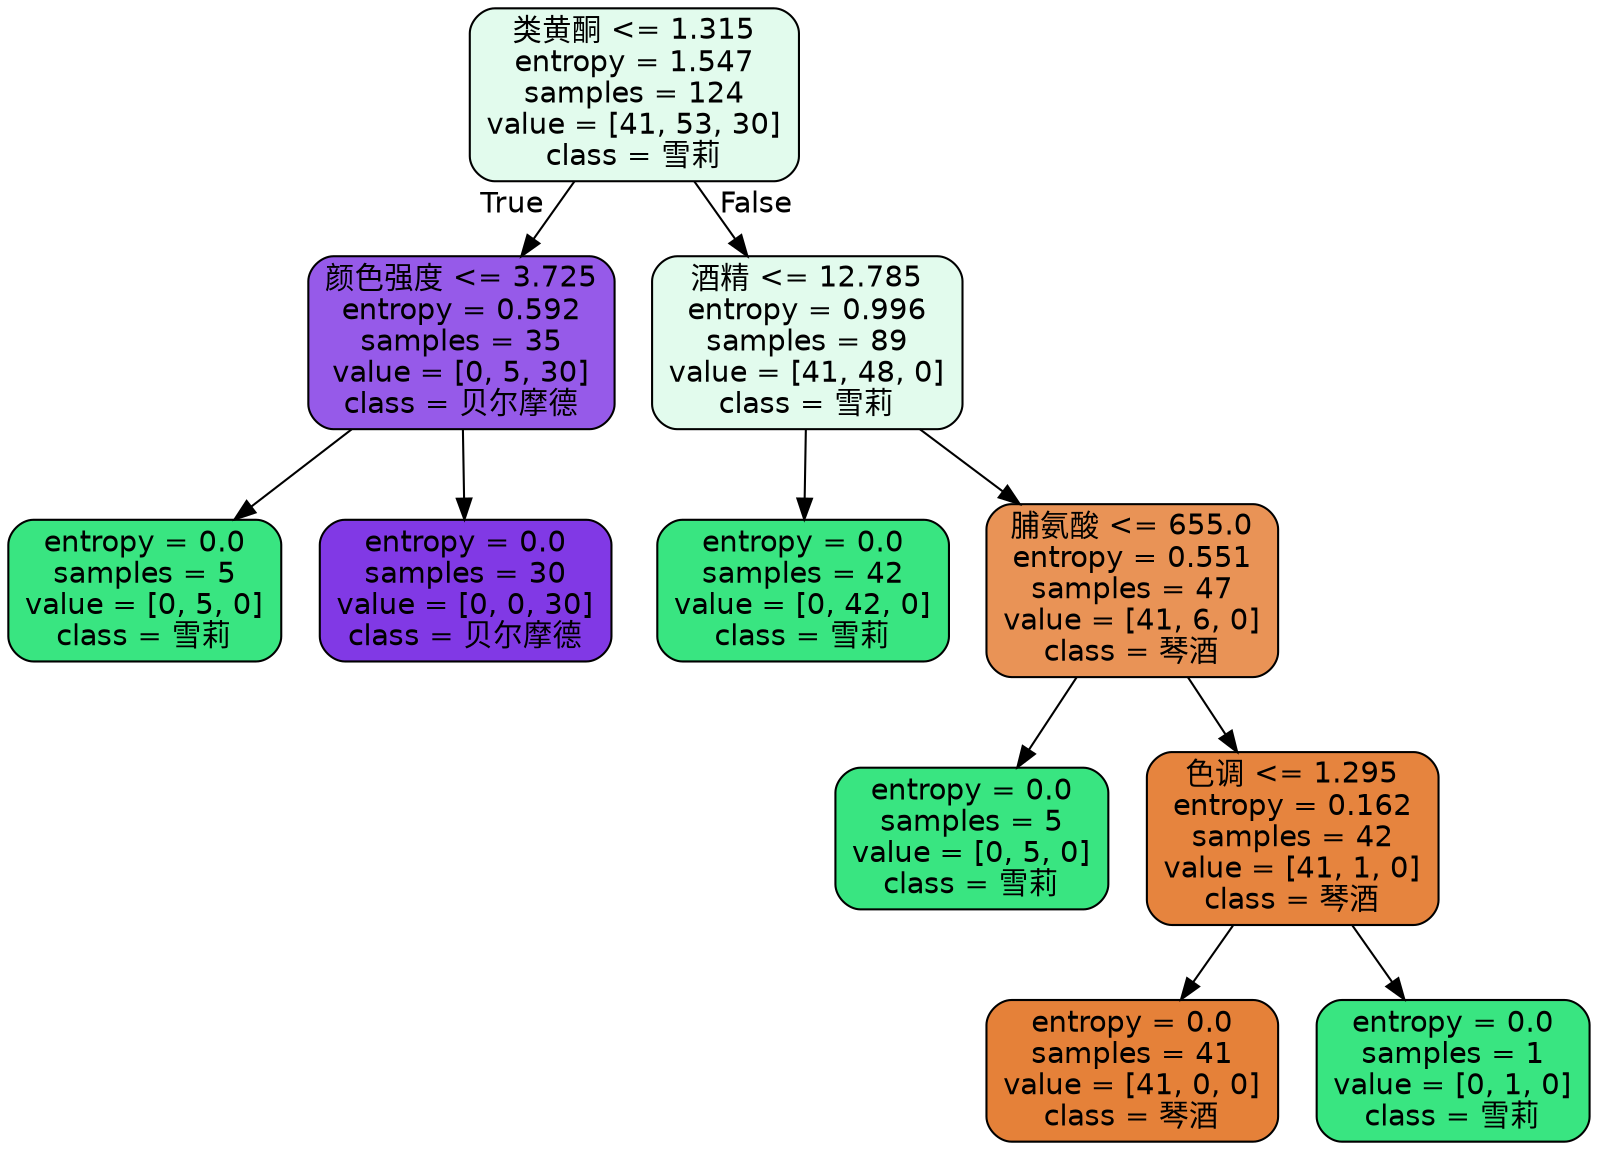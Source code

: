 digraph Tree {
node [shape=box, style="filled, rounded", color="black", fontname=helvetica] ;
edge [fontname=helvetica] ;
0 [label="类黄酮 <= 1.315\nentropy = 1.547\nsamples = 124\nvalue = [41, 53, 30]\nclass = 雪莉", fillcolor="#e2fbed"] ;
1 [label="颜色强度 <= 3.725\nentropy = 0.592\nsamples = 35\nvalue = [0, 5, 30]\nclass = 贝尔摩德", fillcolor="#965ae9"] ;
0 -> 1 [labeldistance=2.5, labelangle=45, headlabel="True"] ;
2 [label="entropy = 0.0\nsamples = 5\nvalue = [0, 5, 0]\nclass = 雪莉", fillcolor="#39e581"] ;
1 -> 2 ;
3 [label="entropy = 0.0\nsamples = 30\nvalue = [0, 0, 30]\nclass = 贝尔摩德", fillcolor="#8139e5"] ;
1 -> 3 ;
4 [label="酒精 <= 12.785\nentropy = 0.996\nsamples = 89\nvalue = [41, 48, 0]\nclass = 雪莉", fillcolor="#e2fbed"] ;
0 -> 4 [labeldistance=2.5, labelangle=-45, headlabel="False"] ;
5 [label="entropy = 0.0\nsamples = 42\nvalue = [0, 42, 0]\nclass = 雪莉", fillcolor="#39e581"] ;
4 -> 5 ;
6 [label="脯氨酸 <= 655.0\nentropy = 0.551\nsamples = 47\nvalue = [41, 6, 0]\nclass = 琴酒", fillcolor="#e99356"] ;
4 -> 6 ;
7 [label="entropy = 0.0\nsamples = 5\nvalue = [0, 5, 0]\nclass = 雪莉", fillcolor="#39e581"] ;
6 -> 7 ;
8 [label="色调 <= 1.295\nentropy = 0.162\nsamples = 42\nvalue = [41, 1, 0]\nclass = 琴酒", fillcolor="#e6843e"] ;
6 -> 8 ;
9 [label="entropy = 0.0\nsamples = 41\nvalue = [41, 0, 0]\nclass = 琴酒", fillcolor="#e58139"] ;
8 -> 9 ;
10 [label="entropy = 0.0\nsamples = 1\nvalue = [0, 1, 0]\nclass = 雪莉", fillcolor="#39e581"] ;
8 -> 10 ;
}